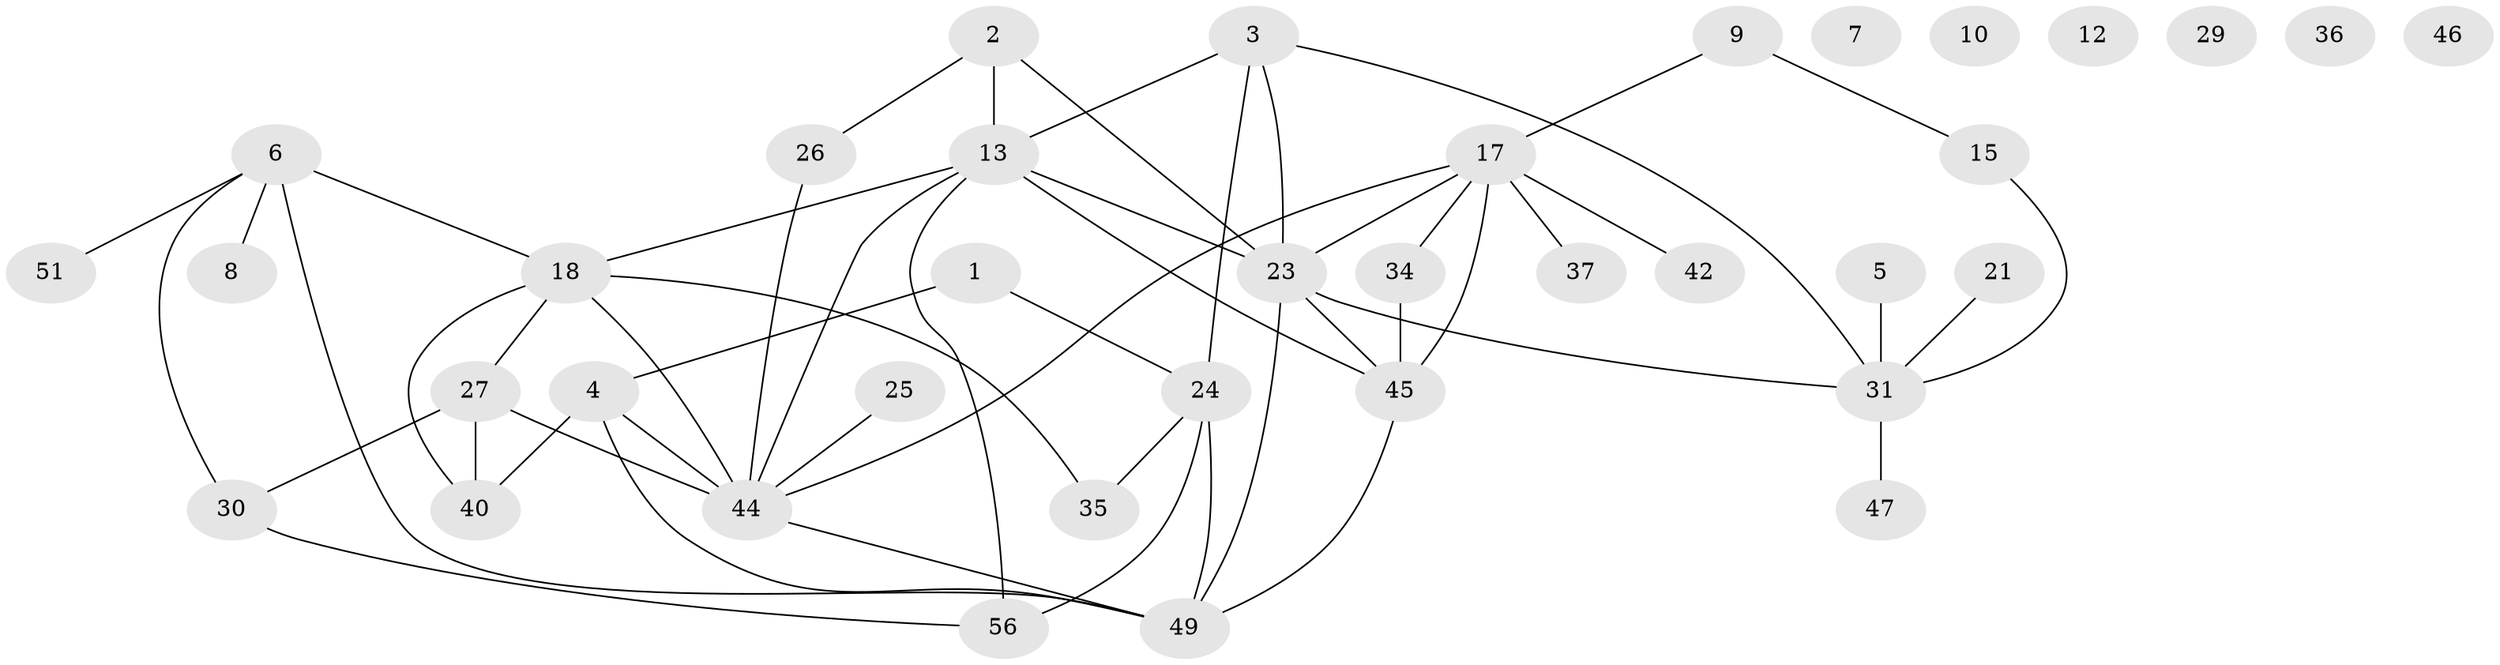 // original degree distribution, {3: 0.16071428571428573, 2: 0.16071428571428573, 5: 0.14285714285714285, 4: 0.125, 1: 0.26785714285714285, 0: 0.08928571428571429, 7: 0.03571428571428571, 6: 0.017857142857142856}
// Generated by graph-tools (version 1.1) at 2025/41/03/06/25 10:41:19]
// undirected, 37 vertices, 53 edges
graph export_dot {
graph [start="1"]
  node [color=gray90,style=filled];
  1 [super="+38"];
  2 [super="+11"];
  3 [super="+20"];
  4;
  5;
  6 [super="+22"];
  7;
  8 [super="+16"];
  9 [super="+54"];
  10;
  12 [super="+19"];
  13 [super="+14"];
  15;
  17 [super="+32"];
  18 [super="+33"];
  21;
  23 [super="+28"];
  24 [super="+48"];
  25;
  26;
  27 [super="+43"];
  29;
  30;
  31 [super="+50"];
  34;
  35 [super="+39"];
  36;
  37;
  40 [super="+41"];
  42;
  44 [super="+55"];
  45 [super="+52"];
  46;
  47;
  49 [super="+53"];
  51;
  56;
  1 -- 4;
  1 -- 24;
  2 -- 26;
  2 -- 13;
  2 -- 23;
  3 -- 24;
  3 -- 31;
  3 -- 13;
  3 -- 23;
  4 -- 44;
  4 -- 49;
  4 -- 40;
  5 -- 31;
  6 -- 30;
  6 -- 49;
  6 -- 51;
  6 -- 8;
  6 -- 18 [weight=2];
  9 -- 15;
  9 -- 17;
  13 -- 18;
  13 -- 56;
  13 -- 45;
  13 -- 23;
  13 -- 44;
  15 -- 31;
  17 -- 37;
  17 -- 34;
  17 -- 42;
  17 -- 45;
  17 -- 23;
  17 -- 44;
  18 -- 44 [weight=2];
  18 -- 35;
  18 -- 40;
  18 -- 27;
  21 -- 31;
  23 -- 31;
  23 -- 45;
  23 -- 49;
  24 -- 49;
  24 -- 56;
  24 -- 35;
  25 -- 44;
  26 -- 44;
  27 -- 40;
  27 -- 44;
  27 -- 30;
  30 -- 56;
  31 -- 47;
  34 -- 45;
  44 -- 49;
  45 -- 49;
}
